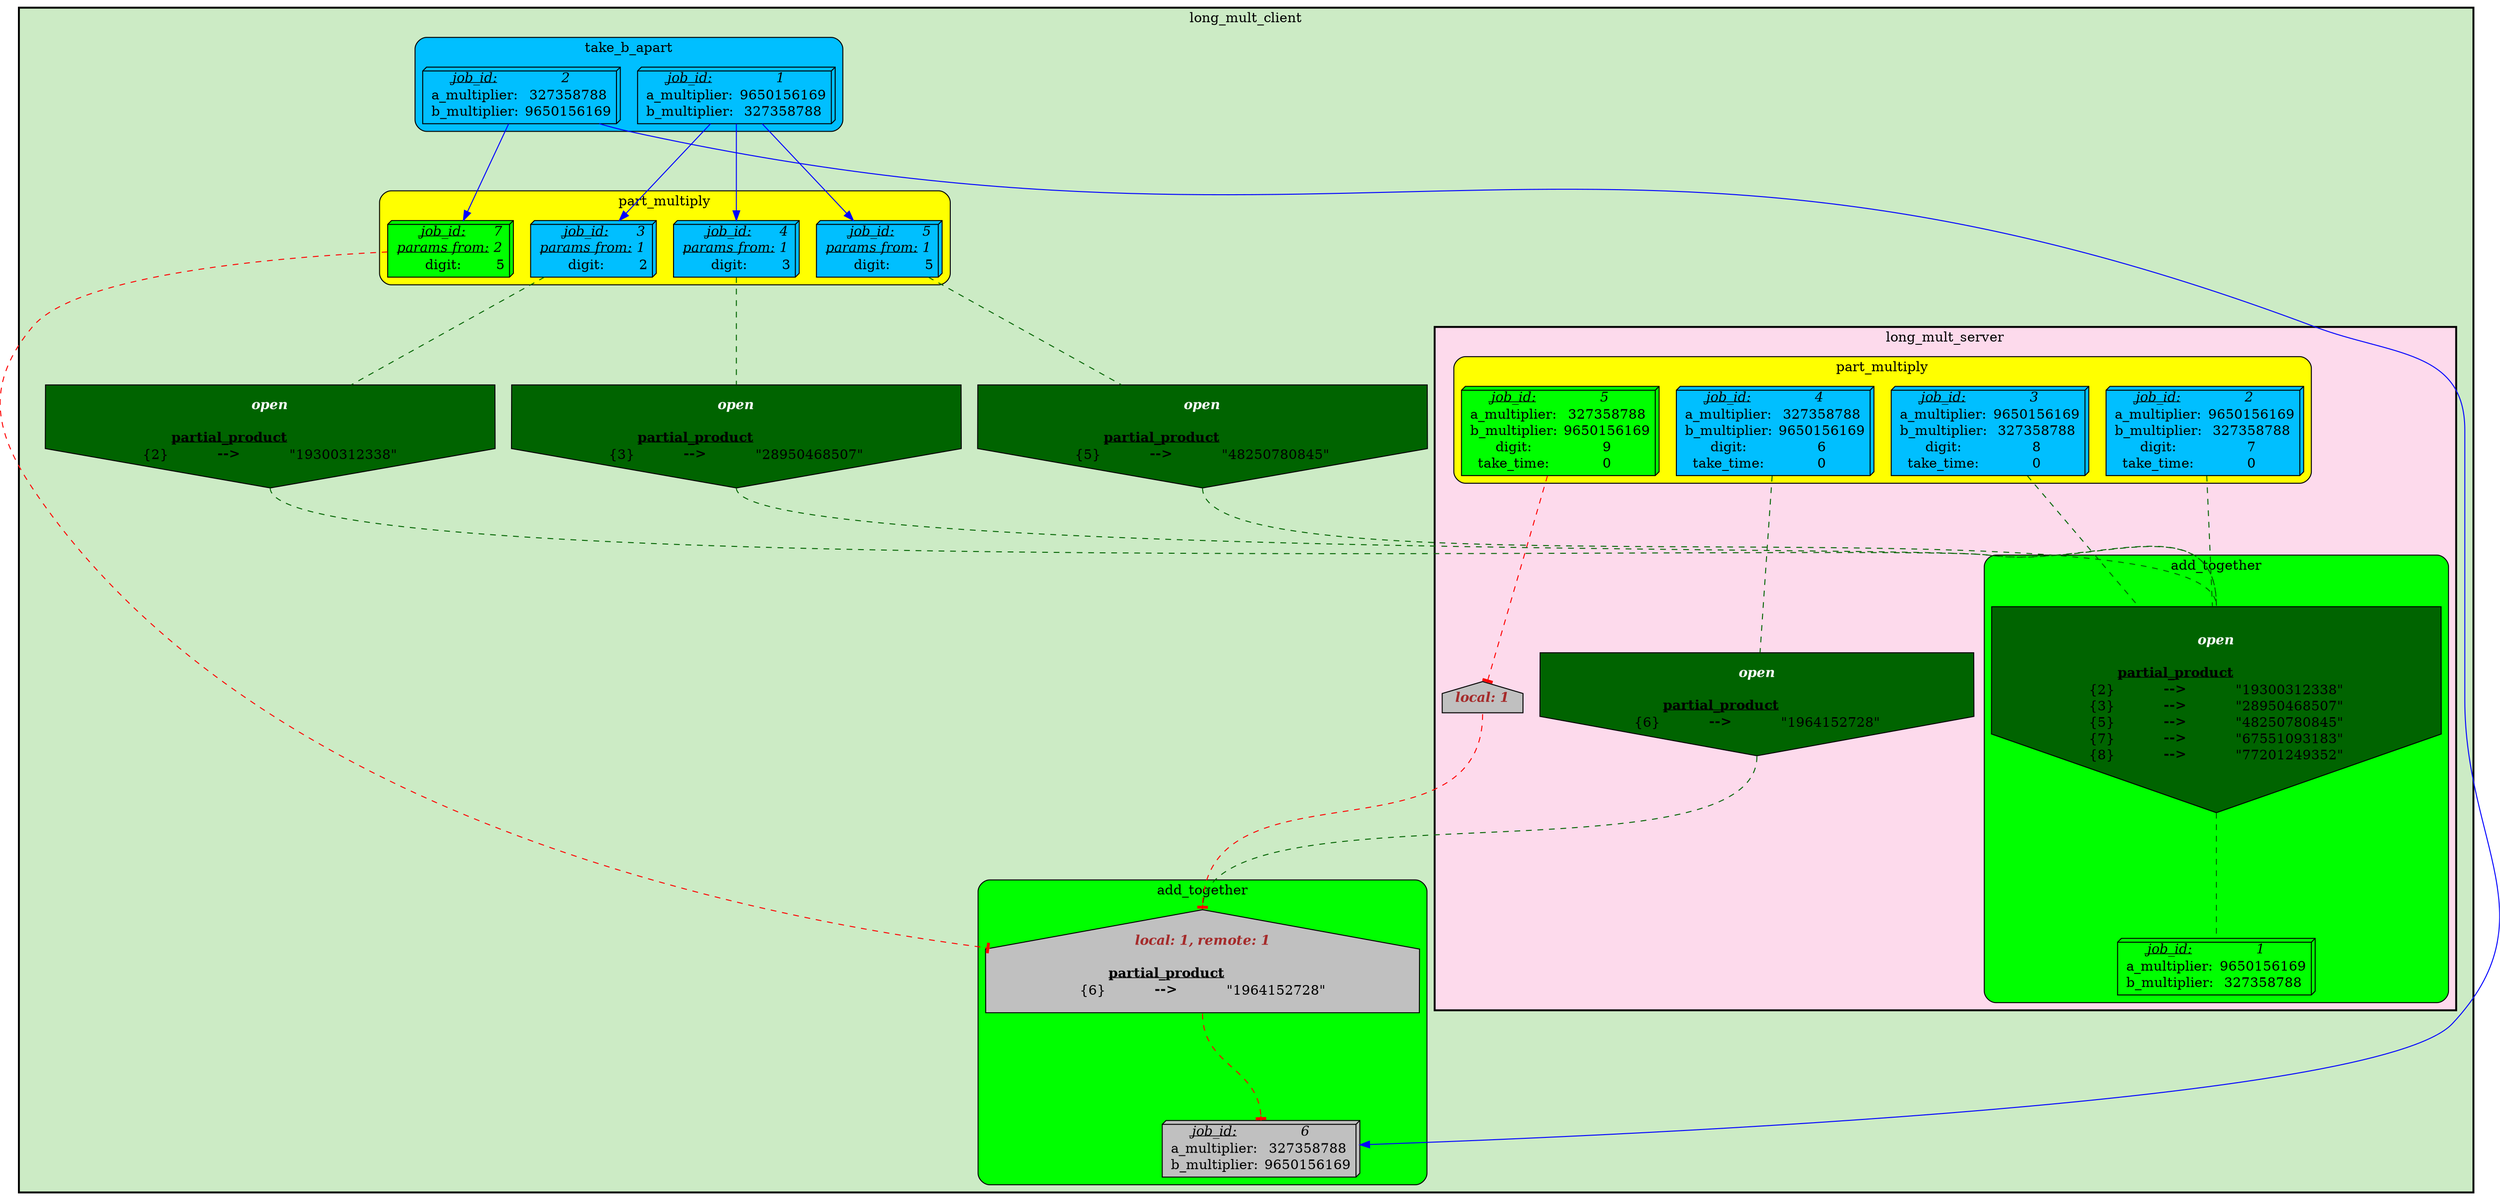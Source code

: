 digraph test {
	ratio="compress"; name = "JobDependencyGraph"; pad = "0"; ranksep = "1.4"; remincross = "true";
	job_1__long_mult_client [fillcolor="DeepSkyBlue", label=<<table border="0" cellborder="0" cellspacing="0" cellpadding="1"><tr><td><u><i>job_id:</i></u></td><td><i>1</i></td></tr><tr><td>a_multiplier:</td><td> 9650156169</td></tr><tr><td>b_multiplier:</td><td> 327358788</td></tr></table>>, shape="box3d", style="filled"];
	job_1__long_mult_server [fillcolor="green", label=<<table border="0" cellborder="0" cellspacing="0" cellpadding="1"><tr><td><u><i>job_id:</i></u></td><td><i>1</i></td></tr><tr><td>a_multiplier:</td><td> 9650156169</td></tr><tr><td>b_multiplier:</td><td> 327358788</td></tr></table>>, shape="box3d", style="filled"];
	job_2__long_mult_client [fillcolor="DeepSkyBlue", label=<<table border="0" cellborder="0" cellspacing="0" cellpadding="1"><tr><td><u><i>job_id:</i></u></td><td><i>2</i></td></tr><tr><td>a_multiplier:</td><td> 327358788</td></tr><tr><td>b_multiplier:</td><td> 9650156169</td></tr></table>>, shape="box3d", style="filled"];
	job_2__long_mult_server [fillcolor="DeepSkyBlue", label=<<table border="0" cellborder="0" cellspacing="0" cellpadding="1"><tr><td><u><i>job_id:</i></u></td><td><i>2</i></td></tr><tr><td>a_multiplier:</td><td> 9650156169</td></tr><tr><td>b_multiplier:</td><td> 327358788</td></tr><tr><td>digit:</td><td> 7</td></tr><tr><td>take_time:</td><td> 0</td></tr></table>>, shape="box3d", style="filled"];
	job_3__long_mult_client [fillcolor="DeepSkyBlue", label=<<table border="0" cellborder="0" cellspacing="0" cellpadding="1"><tr><td><u><i>job_id:</i></u></td><td><i>3</i></td></tr><tr><td><u><i>params from:</i></u></td><td><i>1</i></td></tr><tr><td>digit:</td><td> 2</td></tr></table>>, shape="box3d", style="filled"];
	job_3__long_mult_server [fillcolor="DeepSkyBlue", label=<<table border="0" cellborder="0" cellspacing="0" cellpadding="1"><tr><td><u><i>job_id:</i></u></td><td><i>3</i></td></tr><tr><td>a_multiplier:</td><td> 9650156169</td></tr><tr><td>b_multiplier:</td><td> 327358788</td></tr><tr><td>digit:</td><td> 8</td></tr><tr><td>take_time:</td><td> 0</td></tr></table>>, shape="box3d", style="filled"];
	job_4__long_mult_client [fillcolor="DeepSkyBlue", label=<<table border="0" cellborder="0" cellspacing="0" cellpadding="1"><tr><td><u><i>job_id:</i></u></td><td><i>4</i></td></tr><tr><td><u><i>params from:</i></u></td><td><i>1</i></td></tr><tr><td>digit:</td><td> 3</td></tr></table>>, shape="box3d", style="filled"];
	job_4__long_mult_server [fillcolor="DeepSkyBlue", label=<<table border="0" cellborder="0" cellspacing="0" cellpadding="1"><tr><td><u><i>job_id:</i></u></td><td><i>4</i></td></tr><tr><td>a_multiplier:</td><td> 327358788</td></tr><tr><td>b_multiplier:</td><td> 9650156169</td></tr><tr><td>digit:</td><td> 6</td></tr><tr><td>take_time:</td><td> 0</td></tr></table>>, shape="box3d", style="filled"];
	job_5__long_mult_client [fillcolor="DeepSkyBlue", label=<<table border="0" cellborder="0" cellspacing="0" cellpadding="1"><tr><td><u><i>job_id:</i></u></td><td><i>5</i></td></tr><tr><td><u><i>params from:</i></u></td><td><i>1</i></td></tr><tr><td>digit:</td><td> 5</td></tr></table>>, shape="box3d", style="filled"];
	job_5__long_mult_server [fillcolor="green", label=<<table border="0" cellborder="0" cellspacing="0" cellpadding="1"><tr><td><u><i>job_id:</i></u></td><td><i>5</i></td></tr><tr><td>a_multiplier:</td><td> 327358788</td></tr><tr><td>b_multiplier:</td><td> 9650156169</td></tr><tr><td>digit:</td><td> 9</td></tr><tr><td>take_time:</td><td> 0</td></tr></table>>, shape="box3d", style="filled"];
	job_6__long_mult_client [fillcolor="grey", label=<<table border="0" cellborder="0" cellspacing="0" cellpadding="1"><tr><td><u><i>job_id:</i></u></td><td><i>6</i></td></tr><tr><td>a_multiplier:</td><td> 327358788</td></tr><tr><td>b_multiplier:</td><td> 9650156169</td></tr></table>>, shape="box3d", style="filled"];
	job_7__long_mult_client [fillcolor="green", label=<<table border="0" cellborder="0" cellspacing="0" cellpadding="1"><tr><td><u><i>job_id:</i></u></td><td><i>7</i></td></tr><tr><td><u><i>params from:</i></u></td><td><i>2</i></td></tr><tr><td>digit:</td><td> 5</td></tr></table>>, shape="box3d", style="filled"];
	semaphore_1__long_mult_client [fillcolor="darkgreen", label=<<table border="0" cellborder="0" cellspacing="0" cellpadding="1"><tr><td colspan="3"><font color="white"><b><i>open</i></b></font></td></tr><tr><td colspan="3">&nbsp;</td></tr><tr><td></td><td><b><u>partial_product</u></b></td><td></td></tr><tr><td port="semaphore_1__long_mult_client_partial_product_3">{2}</td><td>&nbsp;<b>--&gt;</b>&nbsp;</td><td>&quot;19300312338&quot;</td></tr></table>>, margin="0,0", shape="invhouse", style="filled"];
	semaphore_1__long_mult_server [fillcolor="darkgreen", label=<<table border="0" cellborder="0" cellspacing="0" cellpadding="1"><tr><td colspan="3"><font color="white"><b><i>open</i></b></font></td></tr><tr><td colspan="3">&nbsp;</td></tr><tr><td></td><td><b><u>partial_product</u></b></td><td></td></tr><tr><td >{2}</td><td>&nbsp;<b>--&gt;</b>&nbsp;</td><td>&quot;19300312338&quot;</td></tr><tr><td >{3}</td><td>&nbsp;<b>--&gt;</b>&nbsp;</td><td>&quot;28950468507&quot;</td></tr><tr><td >{5}</td><td>&nbsp;<b>--&gt;</b>&nbsp;</td><td>&quot;48250780845&quot;</td></tr><tr><td port="semaphore_1__long_mult_server_partial_product_2">{7}</td><td>&nbsp;<b>--&gt;</b>&nbsp;</td><td>&quot;67551093183&quot;</td></tr><tr><td port="semaphore_1__long_mult_server_partial_product_3">{8}</td><td>&nbsp;<b>--&gt;</b>&nbsp;</td><td>&quot;77201249352&quot;</td></tr></table>>, margin="0,0", shape="invhouse", style="filled"];
	semaphore_2__long_mult_client [fillcolor="darkgreen", label=<<table border="0" cellborder="0" cellspacing="0" cellpadding="1"><tr><td colspan="3"><font color="white"><b><i>open</i></b></font></td></tr><tr><td colspan="3">&nbsp;</td></tr><tr><td></td><td><b><u>partial_product</u></b></td><td></td></tr><tr><td port="semaphore_2__long_mult_client_partial_product_4">{3}</td><td>&nbsp;<b>--&gt;</b>&nbsp;</td><td>&quot;28950468507&quot;</td></tr></table>>, margin="0,0", shape="invhouse", style="filled"];
	semaphore_2__long_mult_server [fillcolor="darkgreen", label=<<table border="0" cellborder="0" cellspacing="0" cellpadding="1"><tr><td colspan="3"><font color="white"><b><i>open</i></b></font></td></tr><tr><td colspan="3">&nbsp;</td></tr><tr><td></td><td><b><u>partial_product</u></b></td><td></td></tr><tr><td port="semaphore_2__long_mult_server_partial_product_4">{6}</td><td>&nbsp;<b>--&gt;</b>&nbsp;</td><td>&quot;1964152728&quot;</td></tr></table>>, margin="0,0", shape="invhouse", style="filled"];
	semaphore_3__long_mult_client [fillcolor="darkgreen", label=<<table border="0" cellborder="0" cellspacing="0" cellpadding="1"><tr><td colspan="3"><font color="white"><b><i>open</i></b></font></td></tr><tr><td colspan="3">&nbsp;</td></tr><tr><td></td><td><b><u>partial_product</u></b></td><td></td></tr><tr><td port="semaphore_3__long_mult_client_partial_product_5">{5}</td><td>&nbsp;<b>--&gt;</b>&nbsp;</td><td>&quot;48250780845&quot;</td></tr></table>>, margin="0,0", shape="invhouse", style="filled"];
	semaphore_3__long_mult_server [fillcolor="grey", label=<<table border="0" cellborder="0" cellspacing="0" cellpadding="1"><tr><td colspan="3"><font color="brown"><b><i>local: 1</i></b></font></td></tr></table>>, margin="0,0", shape="house", style="filled"];
	semaphore_4__long_mult_client [fillcolor="grey", label=<<table border="0" cellborder="0" cellspacing="0" cellpadding="1"><tr><td colspan="3"><font color="brown"><b><i>local: 1, remote: 1</i></b></font></td></tr><tr><td colspan="3">&nbsp;</td></tr><tr><td></td><td><b><u>partial_product</u></b></td><td></td></tr><tr><td >{6}</td><td>&nbsp;<b>--&gt;</b>&nbsp;</td><td>&quot;1964152728&quot;</td></tr></table>>, margin="0,0", shape="house", style="filled"];
	job_1__long_mult_client -> job_3__long_mult_client [color="blue"];
	job_1__long_mult_client -> job_4__long_mult_client [color="blue"];
	job_1__long_mult_client -> job_5__long_mult_client [color="blue"];
	job_2__long_mult_client -> job_6__long_mult_client [color="blue"];
	job_2__long_mult_client -> job_7__long_mult_client [color="blue"];
	job_2__long_mult_server -> semaphore_1__long_mult_server [arrowhead="none", color="darkgreen", style="dashed"];
	job_3__long_mult_client -> semaphore_1__long_mult_client [arrowhead="none", color="darkgreen", style="dashed"];
	job_3__long_mult_server -> semaphore_1__long_mult_server [arrowhead="none", color="darkgreen", style="dashed"];
	job_4__long_mult_client -> semaphore_2__long_mult_client [arrowhead="none", color="darkgreen", style="dashed"];
	job_4__long_mult_server -> semaphore_2__long_mult_server [arrowhead="none", color="darkgreen", style="dashed"];
	job_5__long_mult_client -> semaphore_3__long_mult_client [arrowhead="none", color="darkgreen", style="dashed"];
	job_5__long_mult_server -> semaphore_3__long_mult_server [arrowhead="tee", color="red", style="dashed"];
	job_7__long_mult_client -> semaphore_4__long_mult_client [arrowhead="tee", color="red", style="dashed"];
	semaphore_1__long_mult_client -> semaphore_1__long_mult_server [arrowhead="none", color="darkgreen", headport="n", style="dashed", tailport="s"];
	semaphore_1__long_mult_server -> job_1__long_mult_server [arrowhead="none", color="darkgreen", headport="n", style="dashed", tailport="s"];
	semaphore_2__long_mult_client -> semaphore_1__long_mult_server [arrowhead="none", color="darkgreen", headport="n", style="dashed", tailport="s"];
	semaphore_2__long_mult_server -> semaphore_4__long_mult_client [arrowhead="none", color="darkgreen", headport="n", style="dashed", tailport="s"];
	semaphore_3__long_mult_client -> semaphore_1__long_mult_server [arrowhead="none", color="darkgreen", headport="n", style="dashed", tailport="s"];
	semaphore_3__long_mult_server -> semaphore_4__long_mult_client [arrowhead="tee", color="red", headport="n", style="dashed", tailport="s"];
	semaphore_4__long_mult_client -> job_6__long_mult_client [arrowhead="tee", color="red", headport="n", style="dashed", tailport="s"];

subgraph "cluster_long_mult_client" {
	label="long_mult_client";
	style="bold,filled";
	colorscheme="pastel19";
	fillcolor="3";
	color="";
	subgraph "cluster_add_together" {
		label="add_together";
		style="rounded,filled";
		colorscheme="X11";
		fillcolor="green";
		color="";
		job_6__long_mult_client;
		semaphore_4__long_mult_client;
	}
	subgraph "cluster_long_mult_server" {
		label="long_mult_server";
		style="bold,filled";
		colorscheme="pastel19";
		fillcolor="8";
		color="";
		subgraph "cluster_ehive_test_vj_1___add_together" {
			label="add_together";
			style="rounded,filled";
			colorscheme="X11";
			fillcolor="green";
			color="";
			job_1__long_mult_server;
			semaphore_1__long_mult_server;
		}
		subgraph "cluster_ehive_test_vj_1___part_multiply" {
			label="part_multiply";
			style="rounded,filled";
			colorscheme="X11";
			fillcolor="yellow";
			color="";
			job_2__long_mult_server;
			job_3__long_mult_server;
			job_4__long_mult_server;
			job_5__long_mult_server;
		}
		semaphore_2__long_mult_server;
		semaphore_3__long_mult_server;
	}
	subgraph "cluster_part_multiply" {
		label="part_multiply";
		style="rounded,filled";
		colorscheme="X11";
		fillcolor="yellow";
		color="";
		job_3__long_mult_client;
		job_4__long_mult_client;
		job_5__long_mult_client;
		job_7__long_mult_client;
	}
	semaphore_1__long_mult_client;
	semaphore_2__long_mult_client;
	semaphore_3__long_mult_client;
	subgraph "cluster_take_b_apart" {
		label="take_b_apart";
		style="rounded,filled";
		colorscheme="X11";
		fillcolor="DeepSkyBlue";
		color="";
		job_1__long_mult_client;
		job_2__long_mult_client;
	}
}
}
